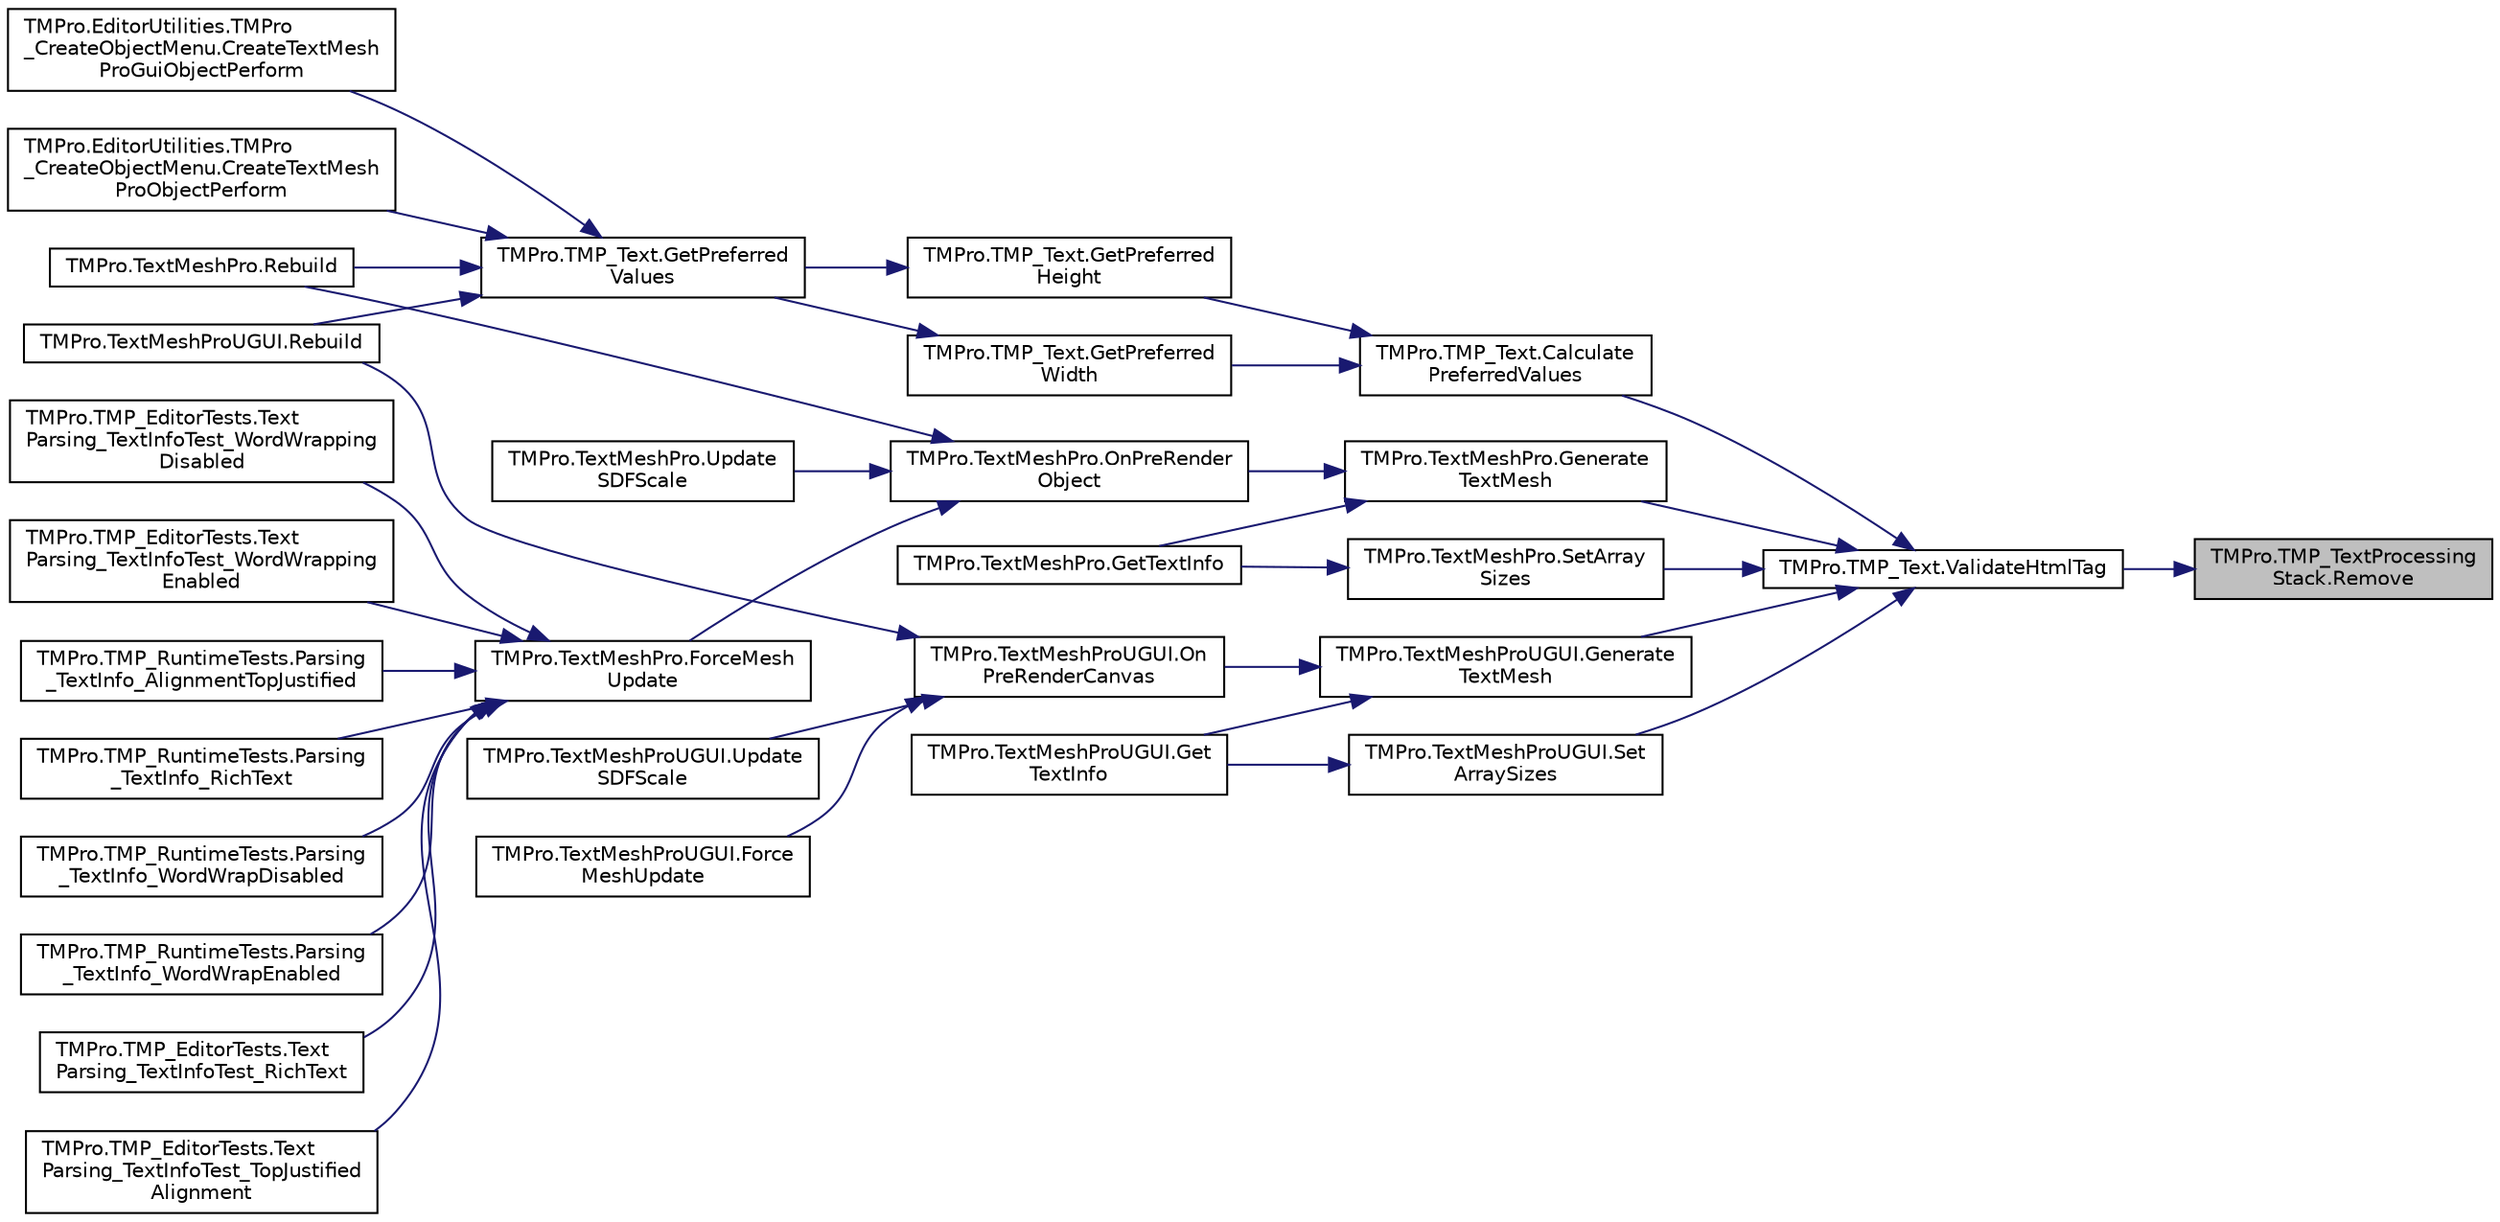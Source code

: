 digraph "TMPro.TMP_TextProcessingStack.Remove"
{
 // LATEX_PDF_SIZE
  edge [fontname="Helvetica",fontsize="10",labelfontname="Helvetica",labelfontsize="10"];
  node [fontname="Helvetica",fontsize="10",shape=record];
  rankdir="RL";
  Node1 [label="TMPro.TMP_TextProcessing\lStack.Remove",height=0.2,width=0.4,color="black", fillcolor="grey75", style="filled", fontcolor="black",tooltip="Function to retrieve an item from the stack."];
  Node1 -> Node2 [dir="back",color="midnightblue",fontsize="10",style="solid",fontname="Helvetica"];
  Node2 [label="TMPro.TMP_Text.ValidateHtmlTag",height=0.2,width=0.4,color="black", fillcolor="white", style="filled",URL="$class_t_m_pro_1_1_t_m_p___text.html#a76d0eee876964ce9802f7176a61e70d7",tooltip="Function to identify and validate the rich tag. Returns the position of the > if the tag was valid."];
  Node2 -> Node3 [dir="back",color="midnightblue",fontsize="10",style="solid",fontname="Helvetica"];
  Node3 [label="TMPro.TMP_Text.Calculate\lPreferredValues",height=0.2,width=0.4,color="black", fillcolor="white", style="filled",URL="$class_t_m_pro_1_1_t_m_p___text.html#acc9b0abc219f02c05f5badfd0e649094",tooltip="Method to calculate the preferred width and height of the text object."];
  Node3 -> Node4 [dir="back",color="midnightblue",fontsize="10",style="solid",fontname="Helvetica"];
  Node4 [label="TMPro.TMP_Text.GetPreferred\lHeight",height=0.2,width=0.4,color="black", fillcolor="white", style="filled",URL="$class_t_m_pro_1_1_t_m_p___text.html#a754e5a230232f1ed55615e55a3ed32ad",tooltip="Method to calculate the preferred height of a text object."];
  Node4 -> Node5 [dir="back",color="midnightblue",fontsize="10",style="solid",fontname="Helvetica"];
  Node5 [label="TMPro.TMP_Text.GetPreferred\lValues",height=0.2,width=0.4,color="black", fillcolor="white", style="filled",URL="$class_t_m_pro_1_1_t_m_p___text.html#a9d3dbcb6ccf3ef97454b5ec89725eccb",tooltip="Function to Calculate the Preferred Width and Height of the text object."];
  Node5 -> Node6 [dir="back",color="midnightblue",fontsize="10",style="solid",fontname="Helvetica"];
  Node6 [label="TMPro.EditorUtilities.TMPro\l_CreateObjectMenu.CreateTextMesh\lProGuiObjectPerform",height=0.2,width=0.4,color="black", fillcolor="white", style="filled",URL="$class_t_m_pro_1_1_editor_utilities_1_1_t_m_pro___create_object_menu.html#abfc6b9eb67cb7f7d09ad10530aeb80a9",tooltip="Create a TextMeshPro object that works with the CanvasRenderer"];
  Node5 -> Node7 [dir="back",color="midnightblue",fontsize="10",style="solid",fontname="Helvetica"];
  Node7 [label="TMPro.EditorUtilities.TMPro\l_CreateObjectMenu.CreateTextMesh\lProObjectPerform",height=0.2,width=0.4,color="black", fillcolor="white", style="filled",URL="$class_t_m_pro_1_1_editor_utilities_1_1_t_m_pro___create_object_menu.html#ace95d9a60fe5b4c3b9b948ecd0103dfa",tooltip="Create a TextMeshPro object that works with the Mesh Renderer"];
  Node5 -> Node8 [dir="back",color="midnightblue",fontsize="10",style="solid",fontname="Helvetica"];
  Node8 [label="TMPro.TextMeshPro.Rebuild",height=0.2,width=0.4,color="black", fillcolor="white", style="filled",URL="$class_t_m_pro_1_1_text_mesh_pro.html#a8ea12a256e97a7ab1d66945b5f3a0a88",tooltip=" "];
  Node5 -> Node9 [dir="back",color="midnightblue",fontsize="10",style="solid",fontname="Helvetica"];
  Node9 [label="TMPro.TextMeshProUGUI.Rebuild",height=0.2,width=0.4,color="black", fillcolor="white", style="filled",URL="$class_t_m_pro_1_1_text_mesh_pro_u_g_u_i.html#a963457c98b96eb2387dd43d40a7dcc57",tooltip=" "];
  Node3 -> Node10 [dir="back",color="midnightblue",fontsize="10",style="solid",fontname="Helvetica"];
  Node10 [label="TMPro.TMP_Text.GetPreferred\lWidth",height=0.2,width=0.4,color="black", fillcolor="white", style="filled",URL="$class_t_m_pro_1_1_t_m_p___text.html#abb5c80b9a45b89007024c857593e12c8",tooltip="Method to calculate the preferred width of a text object."];
  Node10 -> Node5 [dir="back",color="midnightblue",fontsize="10",style="solid",fontname="Helvetica"];
  Node2 -> Node11 [dir="back",color="midnightblue",fontsize="10",style="solid",fontname="Helvetica"];
  Node11 [label="TMPro.TextMeshPro.Generate\lTextMesh",height=0.2,width=0.4,color="black", fillcolor="white", style="filled",URL="$class_t_m_pro_1_1_text_mesh_pro.html#aa98e9ced224ca5ce5e71cbf213645128",tooltip="This is the main function that is responsible for creating / displaying the text."];
  Node11 -> Node12 [dir="back",color="midnightblue",fontsize="10",style="solid",fontname="Helvetica"];
  Node12 [label="TMPro.TextMeshPro.GetTextInfo",height=0.2,width=0.4,color="black", fillcolor="white", style="filled",URL="$class_t_m_pro_1_1_text_mesh_pro.html#a3652c1b48e8b425fc8a599aa05fad59e",tooltip="Function used to evaluate the length of a text string."];
  Node11 -> Node13 [dir="back",color="midnightblue",fontsize="10",style="solid",fontname="Helvetica"];
  Node13 [label="TMPro.TextMeshPro.OnPreRender\lObject",height=0.2,width=0.4,color="black", fillcolor="white", style="filled",URL="$class_t_m_pro_1_1_text_mesh_pro.html#a4582ca4ea23a5a1b7c3292cec4f56555",tooltip="Function called when the text needs to be updated."];
  Node13 -> Node14 [dir="back",color="midnightblue",fontsize="10",style="solid",fontname="Helvetica"];
  Node14 [label="TMPro.TextMeshPro.ForceMesh\lUpdate",height=0.2,width=0.4,color="black", fillcolor="white", style="filled",URL="$class_t_m_pro_1_1_text_mesh_pro.html#aafe5889b109a7b155a96f76cd2bfdc64",tooltip="Function to force regeneration of the text object before its normal process time. This is useful when..."];
  Node14 -> Node15 [dir="back",color="midnightblue",fontsize="10",style="solid",fontname="Helvetica"];
  Node15 [label="TMPro.TMP_RuntimeTests.Parsing\l_TextInfo_AlignmentTopJustified",height=0.2,width=0.4,color="black", fillcolor="white", style="filled",URL="$class_t_m_pro_1_1_t_m_p___runtime_tests.html#a56adfe646fa31d5139bdf0843521badf",tooltip=" "];
  Node14 -> Node16 [dir="back",color="midnightblue",fontsize="10",style="solid",fontname="Helvetica"];
  Node16 [label="TMPro.TMP_RuntimeTests.Parsing\l_TextInfo_RichText",height=0.2,width=0.4,color="black", fillcolor="white", style="filled",URL="$class_t_m_pro_1_1_t_m_p___runtime_tests.html#a283147fa72ae8e15d16ea84b389271a0",tooltip=" "];
  Node14 -> Node17 [dir="back",color="midnightblue",fontsize="10",style="solid",fontname="Helvetica"];
  Node17 [label="TMPro.TMP_RuntimeTests.Parsing\l_TextInfo_WordWrapDisabled",height=0.2,width=0.4,color="black", fillcolor="white", style="filled",URL="$class_t_m_pro_1_1_t_m_p___runtime_tests.html#ad1cc7bb34ebedc169d5e61d1f729c429",tooltip=" "];
  Node14 -> Node18 [dir="back",color="midnightblue",fontsize="10",style="solid",fontname="Helvetica"];
  Node18 [label="TMPro.TMP_RuntimeTests.Parsing\l_TextInfo_WordWrapEnabled",height=0.2,width=0.4,color="black", fillcolor="white", style="filled",URL="$class_t_m_pro_1_1_t_m_p___runtime_tests.html#a96aa93e70f25ce98e594b1b8740a49b3",tooltip=" "];
  Node14 -> Node19 [dir="back",color="midnightblue",fontsize="10",style="solid",fontname="Helvetica"];
  Node19 [label="TMPro.TMP_EditorTests.Text\lParsing_TextInfoTest_RichText",height=0.2,width=0.4,color="black", fillcolor="white", style="filled",URL="$class_t_m_pro_1_1_t_m_p___editor_tests.html#ac1ae601be4d67996320d9e920c29eb22",tooltip=" "];
  Node14 -> Node20 [dir="back",color="midnightblue",fontsize="10",style="solid",fontname="Helvetica"];
  Node20 [label="TMPro.TMP_EditorTests.Text\lParsing_TextInfoTest_TopJustified\lAlignment",height=0.2,width=0.4,color="black", fillcolor="white", style="filled",URL="$class_t_m_pro_1_1_t_m_p___editor_tests.html#afca8b24280f94e1956a4808db574b4c3",tooltip=" "];
  Node14 -> Node21 [dir="back",color="midnightblue",fontsize="10",style="solid",fontname="Helvetica"];
  Node21 [label="TMPro.TMP_EditorTests.Text\lParsing_TextInfoTest_WordWrapping\lDisabled",height=0.2,width=0.4,color="black", fillcolor="white", style="filled",URL="$class_t_m_pro_1_1_t_m_p___editor_tests.html#af019e99d147f82ded1b89035c53ddd4c",tooltip=" "];
  Node14 -> Node22 [dir="back",color="midnightblue",fontsize="10",style="solid",fontname="Helvetica"];
  Node22 [label="TMPro.TMP_EditorTests.Text\lParsing_TextInfoTest_WordWrapping\lEnabled",height=0.2,width=0.4,color="black", fillcolor="white", style="filled",URL="$class_t_m_pro_1_1_t_m_p___editor_tests.html#a50f97174c61f451c71a1297edeed2ef9",tooltip=" "];
  Node13 -> Node8 [dir="back",color="midnightblue",fontsize="10",style="solid",fontname="Helvetica"];
  Node13 -> Node23 [dir="back",color="midnightblue",fontsize="10",style="solid",fontname="Helvetica"];
  Node23 [label="TMPro.TextMeshPro.Update\lSDFScale",height=0.2,width=0.4,color="black", fillcolor="white", style="filled",URL="$class_t_m_pro_1_1_text_mesh_pro.html#ac8afa93236a2dfc1bb991dac625ec03c",tooltip="Method to Update Scale in UV2"];
  Node2 -> Node24 [dir="back",color="midnightblue",fontsize="10",style="solid",fontname="Helvetica"];
  Node24 [label="TMPro.TextMeshProUGUI.Generate\lTextMesh",height=0.2,width=0.4,color="black", fillcolor="white", style="filled",URL="$class_t_m_pro_1_1_text_mesh_pro_u_g_u_i.html#ae43d87969cffe98fbaea5edabc0d55dd",tooltip="This is the main function that is responsible for creating / displaying the text."];
  Node24 -> Node25 [dir="back",color="midnightblue",fontsize="10",style="solid",fontname="Helvetica"];
  Node25 [label="TMPro.TextMeshProUGUI.Get\lTextInfo",height=0.2,width=0.4,color="black", fillcolor="white", style="filled",URL="$class_t_m_pro_1_1_text_mesh_pro_u_g_u_i.html#a8232388d078ad69a9ea241fa15bd2fab",tooltip="Function used to evaluate the length of a text string."];
  Node24 -> Node26 [dir="back",color="midnightblue",fontsize="10",style="solid",fontname="Helvetica"];
  Node26 [label="TMPro.TextMeshProUGUI.On\lPreRenderCanvas",height=0.2,width=0.4,color="black", fillcolor="white", style="filled",URL="$class_t_m_pro_1_1_text_mesh_pro_u_g_u_i.html#ac89dd63951db4e6f69bf0125675081b5",tooltip=" "];
  Node26 -> Node27 [dir="back",color="midnightblue",fontsize="10",style="solid",fontname="Helvetica"];
  Node27 [label="TMPro.TextMeshProUGUI.Force\lMeshUpdate",height=0.2,width=0.4,color="black", fillcolor="white", style="filled",URL="$class_t_m_pro_1_1_text_mesh_pro_u_g_u_i.html#a6d4c78ad7fcebc7cd040a2ce85dce2d8",tooltip="Function to force regeneration of the text object before its normal process time. This is useful when..."];
  Node26 -> Node9 [dir="back",color="midnightblue",fontsize="10",style="solid",fontname="Helvetica"];
  Node26 -> Node28 [dir="back",color="midnightblue",fontsize="10",style="solid",fontname="Helvetica"];
  Node28 [label="TMPro.TextMeshProUGUI.Update\lSDFScale",height=0.2,width=0.4,color="black", fillcolor="white", style="filled",URL="$class_t_m_pro_1_1_text_mesh_pro_u_g_u_i.html#abc02367c26d1ed3deee538972993c2f0",tooltip="Method to Update Scale in UV2"];
  Node2 -> Node29 [dir="back",color="midnightblue",fontsize="10",style="solid",fontname="Helvetica"];
  Node29 [label="TMPro.TextMeshPro.SetArray\lSizes",height=0.2,width=0.4,color="black", fillcolor="white", style="filled",URL="$class_t_m_pro_1_1_text_mesh_pro.html#aca89de99dcd34f8ac176b0eb4f5c11a5",tooltip="Method used to determine the number of visible characters and required buffer allocations."];
  Node29 -> Node12 [dir="back",color="midnightblue",fontsize="10",style="solid",fontname="Helvetica"];
  Node2 -> Node30 [dir="back",color="midnightblue",fontsize="10",style="solid",fontname="Helvetica"];
  Node30 [label="TMPro.TextMeshProUGUI.Set\lArraySizes",height=0.2,width=0.4,color="black", fillcolor="white", style="filled",URL="$class_t_m_pro_1_1_text_mesh_pro_u_g_u_i.html#a21f9430d070d5e79f87c6b62d41c571d",tooltip="Method used to determine the number of visible characters and required buffer allocations."];
  Node30 -> Node25 [dir="back",color="midnightblue",fontsize="10",style="solid",fontname="Helvetica"];
}
